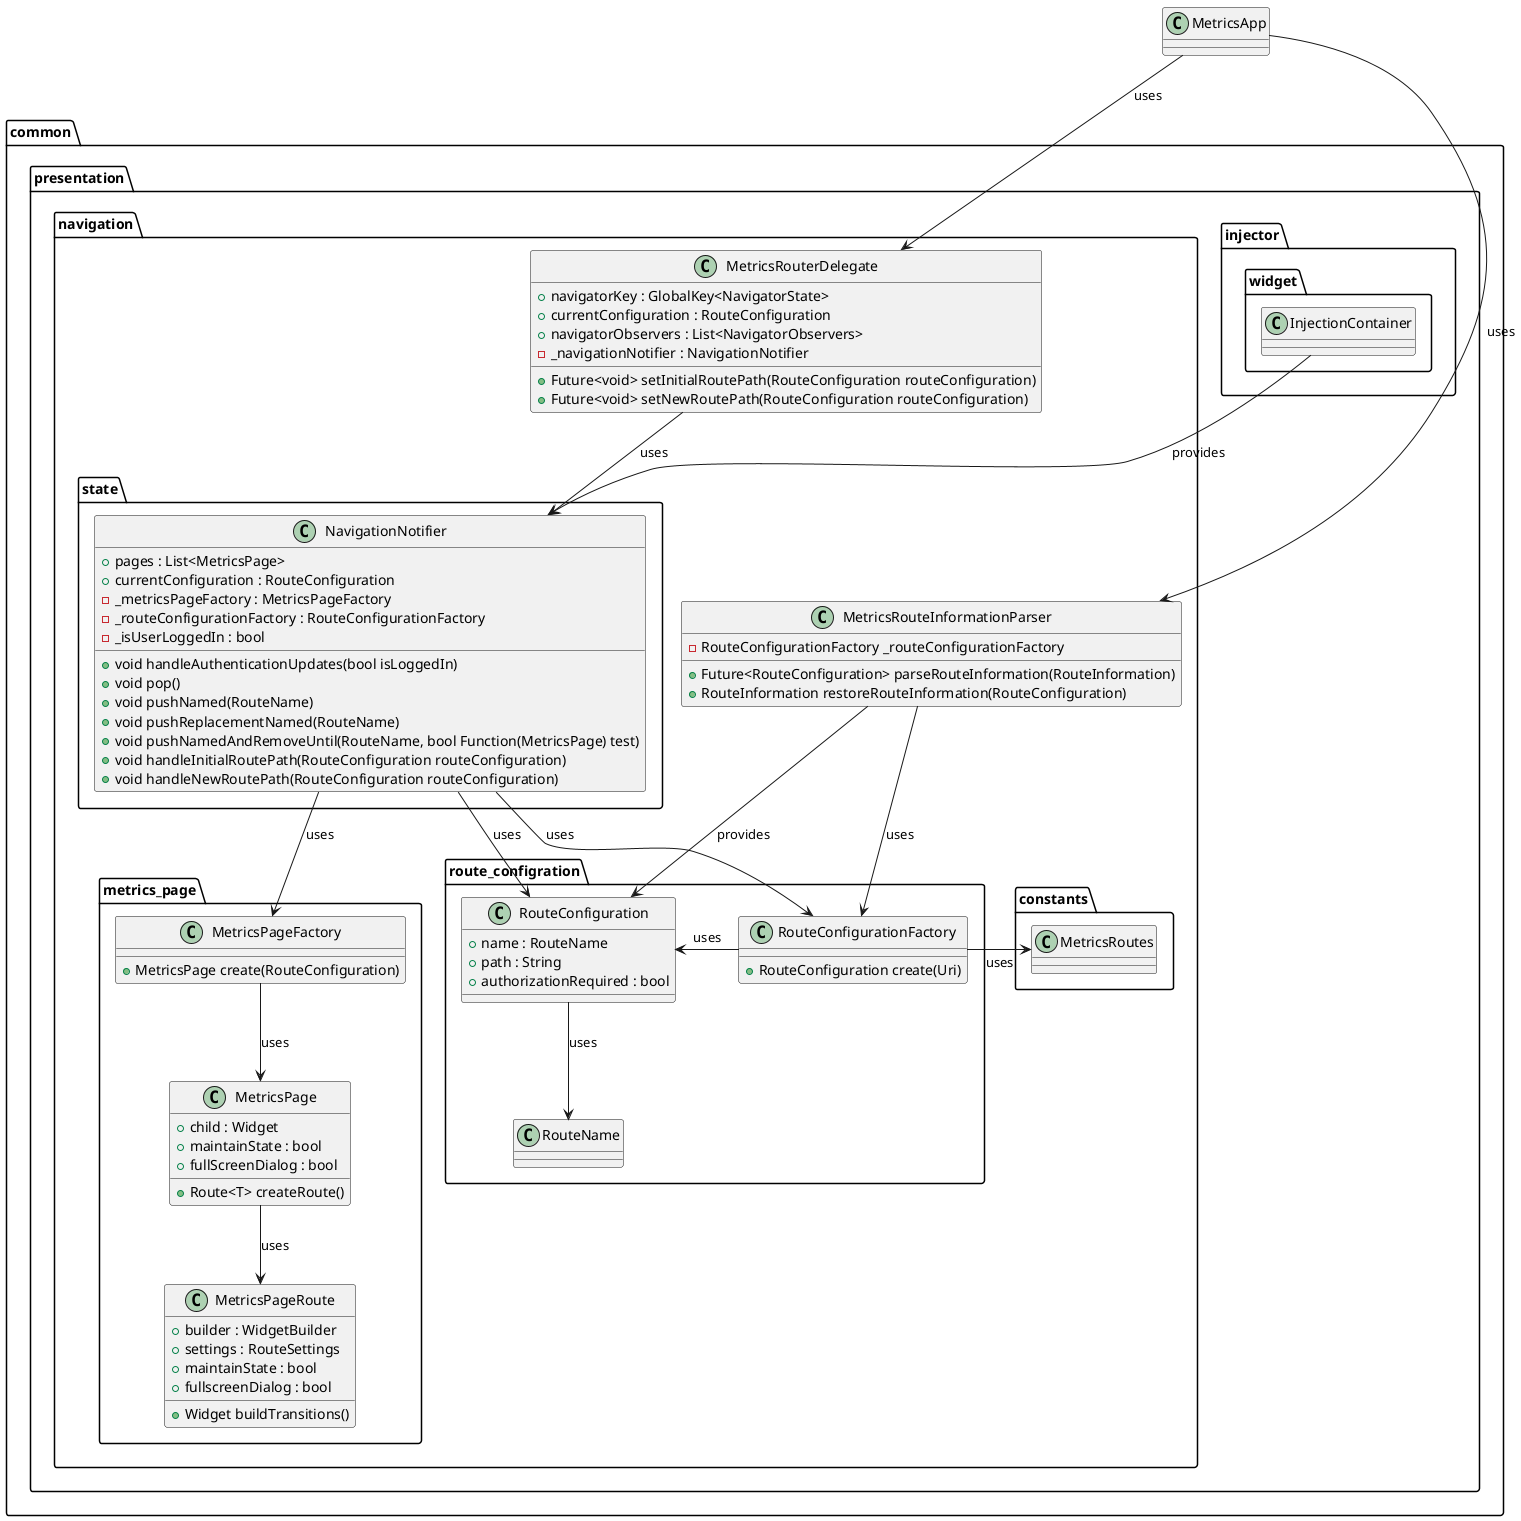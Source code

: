 @startuml navigation_class_diagram

class MetricsApp {}

package common.presentation {

    package injector.widget {
        class InjectionContainer {}
    }

    package navigation {

        package route_configration {
            class RouteName {
            }

            class RouteConfiguration {
                + name : RouteName
                + path : String
                + authorizationRequired : bool
            }

            class RouteConfigurationFactory {
                + RouteConfiguration create(Uri)
            }
        }
        class MetricsRouteInformationParser {
            - RouteConfigurationFactory _routeConfigurationFactory
            + Future<RouteConfiguration> parseRouteInformation(RouteInformation)
            + RouteInformation restoreRouteInformation(RouteConfiguration)
        }
        class MetricsRouterDelegate {
            + navigatorKey : GlobalKey<NavigatorState>
            + currentConfiguration : RouteConfiguration
            + navigatorObservers : List<NavigatorObservers>
            - _navigationNotifier : NavigationNotifier
            + Future<void> setInitialRoutePath(RouteConfiguration routeConfiguration)
            + Future<void> setNewRoutePath(RouteConfiguration routeConfiguration)
        }

        package constants {
            class MetricsRoutes {}
        }

        package state {
            class NavigationNotifier {
                + pages : List<MetricsPage>
                + currentConfiguration : RouteConfiguration
                - _metricsPageFactory : MetricsPageFactory
                - _routeConfigurationFactory : RouteConfigurationFactory
                - _isUserLoggedIn : bool
                + void handleAuthenticationUpdates(bool isLoggedIn)
                + void pop()
                + void pushNamed(RouteName)
                + void pushReplacementNamed(RouteName)
                + void pushNamedAndRemoveUntil(RouteName, bool Function(MetricsPage) test)
                + void handleInitialRoutePath(RouteConfiguration routeConfiguration)
                + void handleNewRoutePath(RouteConfiguration routeConfiguration)
            }
        }


        package metrics_page {
            class MetricsPageFactory {
                + MetricsPage create(RouteConfiguration)
            }

            class MetricsPage {
                + child : Widget
                + maintainState : bool
                + fullScreenDialog : bool
                + Route<T> createRoute()
            }

            class MetricsPageRoute {
                + builder : WidgetBuilder
                + settings : RouteSettings
                + maintainState : bool
                + fullscreenDialog : bool
                + Widget buildTransitions()
            }
        }

    }
}

InjectionContainer --> NavigationNotifier : provides

MetricsApp --> MetricsRouteInformationParser :uses
MetricsApp --> MetricsRouterDelegate : uses

MetricsRouteInformationParser --> RouteConfiguration : provides
MetricsRouteInformationParser --> RouteConfigurationFactory : uses

RouteConfiguration --> RouteName : uses

RouteConfigurationFactory -> RouteConfiguration : uses
RouteConfigurationFactory -> MetricsRoutes : uses

MetricsRouterDelegate --> NavigationNotifier : uses

NavigationNotifier --> RouteConfigurationFactory : uses
NavigationNotifier --> RouteConfiguration : uses
NavigationNotifier --> MetricsPageFactory : uses

MetricsPageFactory --> MetricsPage : uses

MetricsPage --> MetricsPageRoute : uses

@enduml
